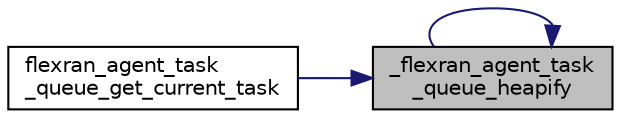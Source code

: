 digraph "_flexran_agent_task_queue_heapify"
{
 // LATEX_PDF_SIZE
  edge [fontname="Helvetica",fontsize="10",labelfontname="Helvetica",labelfontsize="10"];
  node [fontname="Helvetica",fontsize="10",shape=record];
  rankdir="RL";
  Node1 [label="_flexran_agent_task\l_queue_heapify",height=0.2,width=0.4,color="black", fillcolor="grey75", style="filled", fontcolor="black",tooltip=" "];
  Node1 -> Node1 [dir="back",color="midnightblue",fontsize="10",style="solid",fontname="Helvetica"];
  Node1 -> Node2 [dir="back",color="midnightblue",fontsize="10",style="solid",fontname="Helvetica"];
  Node2 [label="flexran_agent_task\l_queue_get_current_task",height=0.2,width=0.4,color="black", fillcolor="white", style="filled",URL="$flexran__agent__task__manager_8h.html#aa728cfeb87c06918ea6937a90912252e",tooltip=" "];
}
